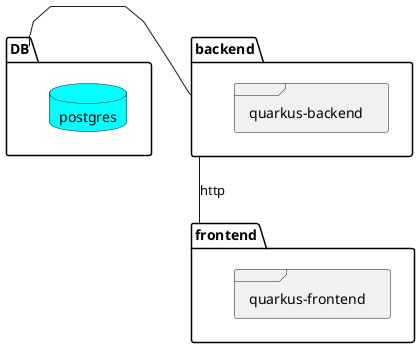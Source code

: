 @startuml

skinparam linetype polyline
skinparam databaseBackgroundColor Aqua

package backend{
    frame "quarkus-backend"
}

package frontend{
    frame "quarkus-frontend"
}

'package TeacherFrontend{
'
'    frame "angular"
'}

package "DB" {
    database "postgres"
 }

DB -r- backend
backend -d- frontend : http
'TeacherFrontend -- backend : http

@enduml